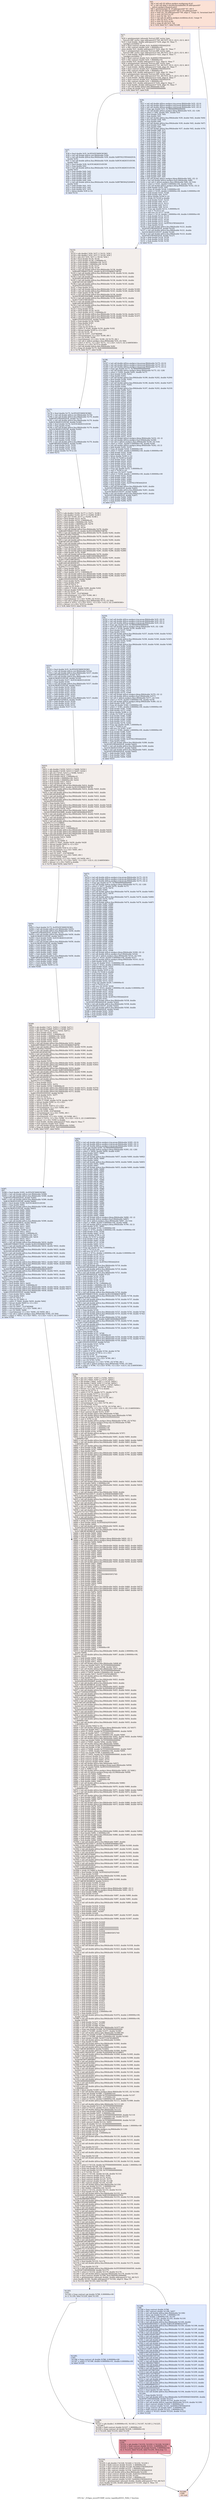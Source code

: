 digraph "CFG for '_Z10geo_invertP15HIP_vector_typeIdLj2EES1_PdS2_l' function" {
	label="CFG for '_Z10geo_invertP15HIP_vector_typeIdLj2EES1_PdS2_l' function";

	Node0x46e3d50 [shape=record,color="#3d50c3ff", style=filled, fillcolor="#f7bca170",label="{%5:\l  %6 = tail call i32 @llvm.amdgcn.workgroup.id.x()\l  %7 = tail call align 4 dereferenceable(64) i8 addrspace(4)*\l... @llvm.amdgcn.dispatch.ptr()\l  %8 = getelementptr i8, i8 addrspace(4)* %7, i64 4\l  %9 = bitcast i8 addrspace(4)* %8 to i16 addrspace(4)*\l  %10 = load i16, i16 addrspace(4)* %9, align 4, !range !4, !invariant.load !5\l  %11 = zext i16 %10 to i32\l  %12 = mul i32 %6, %11\l  %13 = tail call i32 @llvm.amdgcn.workitem.id.x(), !range !6\l  %14 = add i32 %12, %13\l  %15 = sext i32 %14 to i64\l  %16 = icmp slt i64 %15, %4\l  br i1 %16, label %17, label %1246\l|{<s0>T|<s1>F}}"];
	Node0x46e3d50:s0 -> Node0x46e4850;
	Node0x46e3d50:s1 -> Node0x46e5d40;
	Node0x46e4850 [shape=record,color="#3d50c3ff", style=filled, fillcolor="#e5d8d170",label="{%17:\l17:                                               \l  %18 = getelementptr inbounds %struct.HIP_vector_type,\l... %struct.HIP_vector_type addrspace(1)* %0, i64 %15, i32 0, i32 0, i32 0, i64 0\l  %19 = load double, double addrspace(1)* %18, align 16, !tbaa !7,\l... !amdgpu.noclobber !5\l  %20 = fmul contract double %19, 0x400921FB54442D18\l  %21 = fdiv contract double %20, 1.800000e+02\l  store double %21, double addrspace(1)* %18, align 16, !tbaa !7\l  %22 = getelementptr inbounds %struct.HIP_vector_type,\l... %struct.HIP_vector_type addrspace(1)* %0, i64 %15, i32 0, i32 0, i32 0, i64 1\l  %23 = load double, double addrspace(1)* %22, align 8, !tbaa !7,\l... !amdgpu.noclobber !5\l  %24 = fmul contract double %23, 0x400921FB54442D18\l  %25 = fdiv contract double %24, 1.800000e+02\l  store double %25, double addrspace(1)* %22, align 8, !tbaa !7\l  %26 = getelementptr inbounds %struct.HIP_vector_type,\l... %struct.HIP_vector_type addrspace(1)* %1, i64 %15, i32 0, i32 0, i32 0, i64 0\l  %27 = load double, double addrspace(1)* %26, align 16, !tbaa !7\l  %28 = fmul contract double %27, 0x400921FB54442D18\l  %29 = fdiv contract double %28, 1.800000e+02\l  store double %29, double addrspace(1)* %26, align 16, !tbaa !7\l  %30 = getelementptr inbounds %struct.HIP_vector_type,\l... %struct.HIP_vector_type addrspace(1)* %1, i64 %15, i32 0, i32 0, i32 0, i64 1\l  %31 = load double, double addrspace(1)* %30, align 8, !tbaa !7\l  %32 = fmul contract double %31, 0x400921FB54442D18\l  %33 = fdiv contract double %32, 1.800000e+02\l  store double %33, double addrspace(1)* %30, align 8, !tbaa !7\l  %34 = load double, double addrspace(1)* %18, align 16, !tbaa !7\l  %35 = tail call double @llvm.fabs.f64(double %34)\l  %36 = fcmp olt double %35, 0x41D0000000000000\l  br i1 %36, label %37, label %56\l|{<s0>T|<s1>F}}"];
	Node0x46e4850:s0 -> Node0x46e88b0;
	Node0x46e4850:s1 -> Node0x46e8940;
	Node0x46e88b0 [shape=record,color="#3d50c3ff", style=filled, fillcolor="#c5d6f270",label="{%37:\l37:                                               \l  %38 = fmul double %35, 0x3FE45F306DC9C883\l  %39 = tail call double @llvm.rint.f64(double %38)\l  %40 = tail call double @llvm.fma.f64(double %39, double 0xBFF921FB54442D18,\l... double %35)\l  %41 = tail call double @llvm.fma.f64(double %39, double 0xBC91A62633145C00,\l... double %40)\l  %42 = fmul double %39, 0x3C91A62633145C00\l  %43 = fneg double %42\l  %44 = tail call double @llvm.fma.f64(double %39, double 0x3C91A62633145C00,\l... double %43)\l  %45 = fsub double %40, %42\l  %46 = fsub double %40, %45\l  %47 = fsub double %46, %42\l  %48 = fsub double %45, %41\l  %49 = fadd double %48, %47\l  %50 = fsub double %49, %44\l  %51 = tail call double @llvm.fma.f64(double %39, double 0xB97B839A252049C0,\l... double %50)\l  %52 = fadd double %41, %51\l  %53 = fsub double %52, %41\l  %54 = fsub double %51, %53\l  %55 = fptosi double %39 to i32\l  br label %132\l}"];
	Node0x46e88b0 -> Node0x46e9b20;
	Node0x46e8940 [shape=record,color="#3d50c3ff", style=filled, fillcolor="#c5d6f270",label="{%56:\l56:                                               \l  %57 = tail call double @llvm.amdgcn.trig.preop.f64(double %35, i32 0)\l  %58 = tail call double @llvm.amdgcn.trig.preop.f64(double %35, i32 1)\l  %59 = tail call double @llvm.amdgcn.trig.preop.f64(double %35, i32 2)\l  %60 = fcmp oge double %35, 0x7B00000000000000\l  %61 = tail call double @llvm.amdgcn.ldexp.f64(double %35, i32 -128)\l  %62 = select i1 %60, double %61, double %35\l  %63 = fmul double %59, %62\l  %64 = fneg double %63\l  %65 = tail call double @llvm.fma.f64(double %59, double %62, double %64)\l  %66 = fmul double %58, %62\l  %67 = fneg double %66\l  %68 = tail call double @llvm.fma.f64(double %58, double %62, double %67)\l  %69 = fmul double %57, %62\l  %70 = fneg double %69\l  %71 = tail call double @llvm.fma.f64(double %57, double %62, double %70)\l  %72 = fadd double %66, %71\l  %73 = fsub double %72, %66\l  %74 = fsub double %72, %73\l  %75 = fsub double %71, %73\l  %76 = fsub double %66, %74\l  %77 = fadd double %75, %76\l  %78 = fadd double %63, %68\l  %79 = fsub double %78, %63\l  %80 = fsub double %78, %79\l  %81 = fsub double %68, %79\l  %82 = fsub double %63, %80\l  %83 = fadd double %81, %82\l  %84 = fadd double %78, %77\l  %85 = fsub double %84, %78\l  %86 = fsub double %84, %85\l  %87 = fsub double %77, %85\l  %88 = fsub double %78, %86\l  %89 = fadd double %87, %88\l  %90 = fadd double %83, %89\l  %91 = fadd double %65, %90\l  %92 = fadd double %69, %72\l  %93 = fsub double %92, %69\l  %94 = fsub double %72, %93\l  %95 = fadd double %94, %84\l  %96 = fsub double %95, %94\l  %97 = fsub double %84, %96\l  %98 = fadd double %97, %91\l  %99 = tail call double @llvm.amdgcn.ldexp.f64(double %92, i32 -2)\l  %100 = tail call double @llvm.amdgcn.fract.f64(double %99)\l  %101 = tail call i1 @llvm.amdgcn.class.f64(double %99, i32 516)\l  %102 = select i1 %101, double 0.000000e+00, double %100\l  %103 = tail call double @llvm.amdgcn.ldexp.f64(double %102, i32 2)\l  %104 = fadd double %103, %95\l  %105 = fcmp olt double %104, 0.000000e+00\l  %106 = select i1 %105, double 4.000000e+00, double 0.000000e+00\l  %107 = fadd double %103, %106\l  %108 = fadd double %95, %107\l  %109 = fptosi double %108 to i32\l  %110 = sitofp i32 %109 to double\l  %111 = fsub double %107, %110\l  %112 = fadd double %95, %111\l  %113 = fsub double %112, %111\l  %114 = fsub double %95, %113\l  %115 = fadd double %98, %114\l  %116 = fcmp oge double %112, 5.000000e-01\l  %117 = zext i1 %116 to i32\l  %118 = add nsw i32 %117, %109\l  %119 = select i1 %116, double 1.000000e+00, double 0.000000e+00\l  %120 = fsub double %112, %119\l  %121 = fadd double %120, %115\l  %122 = fsub double %121, %120\l  %123 = fsub double %115, %122\l  %124 = fmul double %121, 0x3FF921FB54442D18\l  %125 = fneg double %124\l  %126 = tail call double @llvm.fma.f64(double %121, double\l... 0x3FF921FB54442D18, double %125)\l  %127 = tail call double @llvm.fma.f64(double %121, double\l... 0x3C91A62633145C07, double %126)\l  %128 = tail call double @llvm.fma.f64(double %123, double\l... 0x3FF921FB54442D18, double %127)\l  %129 = fadd double %124, %128\l  %130 = fsub double %129, %124\l  %131 = fsub double %128, %130\l  br label %132\l}"];
	Node0x46e8940 -> Node0x46e9b20;
	Node0x46e9b20 [shape=record,color="#3d50c3ff", style=filled, fillcolor="#e5d8d170",label="{%132:\l132:                                              \l  %133 = phi double [ %54, %37 ], [ %131, %56 ]\l  %134 = phi double [ %52, %37 ], [ %129, %56 ]\l  %135 = phi i32 [ %55, %37 ], [ %118, %56 ]\l  %136 = fmul double %134, %134\l  %137 = fmul double %136, 5.000000e-01\l  %138 = fsub double 1.000000e+00, %137\l  %139 = fsub double 1.000000e+00, %138\l  %140 = fsub double %139, %137\l  %141 = fmul double %136, %136\l  %142 = tail call double @llvm.fma.f64(double %136, double\l... 0xBDA907DB46CC5E42, double 0x3E21EEB69037AB78)\l  %143 = tail call double @llvm.fma.f64(double %136, double %142, double\l... 0xBE927E4FA17F65F6)\l  %144 = tail call double @llvm.fma.f64(double %136, double %143, double\l... 0x3EFA01A019F4EC90)\l  %145 = tail call double @llvm.fma.f64(double %136, double %144, double\l... 0xBF56C16C16C16967)\l  %146 = tail call double @llvm.fma.f64(double %136, double %145, double\l... 0x3FA5555555555555)\l  %147 = fneg double %133\l  %148 = tail call double @llvm.fma.f64(double %134, double %147, double %140)\l  %149 = tail call double @llvm.fma.f64(double %141, double %146, double %148)\l  %150 = fadd double %138, %149\l  %151 = tail call double @llvm.fma.f64(double %136, double\l... 0x3DE5E0B2F9A43BB8, double 0xBE5AE600B42FDFA7)\l  %152 = tail call double @llvm.fma.f64(double %136, double %151, double\l... 0x3EC71DE3796CDE01)\l  %153 = tail call double @llvm.fma.f64(double %136, double %152, double\l... 0xBF2A01A019E83E5C)\l  %154 = tail call double @llvm.fma.f64(double %136, double %153, double\l... 0x3F81111111110BB3)\l  %155 = fneg double %136\l  %156 = fmul double %134, %155\l  %157 = fmul double %133, 5.000000e-01\l  %158 = tail call double @llvm.fma.f64(double %156, double %154, double %157)\l  %159 = tail call double @llvm.fma.f64(double %136, double %158, double %147)\l  %160 = tail call double @llvm.fma.f64(double %156, double\l... 0xBFC5555555555555, double %159)\l  %161 = fsub double %134, %160\l  %162 = fneg double %161\l  %163 = and i32 %135, 1\l  %164 = icmp eq i32 %163, 0\l  %165 = select i1 %164, double %150, double %162\l  %166 = bitcast double %165 to \<2 x i32\>\l  %167 = shl i32 %135, 30\l  %168 = and i32 %167, -2147483648\l  %169 = extractelement \<2 x i32\> %166, i64 1\l  %170 = xor i32 %169, %168\l  %171 = insertelement \<2 x i32\> %166, i32 %170, i64 1\l  %172 = tail call i1 @llvm.amdgcn.class.f64(double %35, i32 504)\l  %173 = select i1 %172, \<2 x i32\> %171, \<2 x i32\> \<i32 0, i32 2146959360\>\l  %174 = bitcast \<2 x i32\> %173 to double\l  %175 = tail call double @llvm.fabs.f64(double %29)\l  %176 = fcmp olt double %175, 0x41D0000000000000\l  br i1 %176, label %177, label %196\l|{<s0>T|<s1>F}}"];
	Node0x46e9b20:s0 -> Node0x46f02e0;
	Node0x46e9b20:s1 -> Node0x46f0370;
	Node0x46f02e0 [shape=record,color="#3d50c3ff", style=filled, fillcolor="#c5d6f270",label="{%177:\l177:                                              \l  %178 = fmul double %175, 0x3FE45F306DC9C883\l  %179 = tail call double @llvm.rint.f64(double %178)\l  %180 = tail call double @llvm.fma.f64(double %179, double\l... 0xBFF921FB54442D18, double %175)\l  %181 = tail call double @llvm.fma.f64(double %179, double\l... 0xBC91A62633145C00, double %180)\l  %182 = fmul double %179, 0x3C91A62633145C00\l  %183 = fneg double %182\l  %184 = tail call double @llvm.fma.f64(double %179, double\l... 0x3C91A62633145C00, double %183)\l  %185 = fsub double %180, %182\l  %186 = fsub double %180, %185\l  %187 = fsub double %186, %182\l  %188 = fsub double %185, %181\l  %189 = fadd double %188, %187\l  %190 = fsub double %189, %184\l  %191 = tail call double @llvm.fma.f64(double %179, double\l... 0xB97B839A252049C0, double %190)\l  %192 = fadd double %181, %191\l  %193 = fsub double %192, %181\l  %194 = fsub double %191, %193\l  %195 = fptosi double %179 to i32\l  br label %272\l}"];
	Node0x46f02e0 -> Node0x46f1170;
	Node0x46f0370 [shape=record,color="#3d50c3ff", style=filled, fillcolor="#c5d6f270",label="{%196:\l196:                                              \l  %197 = tail call double @llvm.amdgcn.trig.preop.f64(double %175, i32 0)\l  %198 = tail call double @llvm.amdgcn.trig.preop.f64(double %175, i32 1)\l  %199 = tail call double @llvm.amdgcn.trig.preop.f64(double %175, i32 2)\l  %200 = fcmp oge double %175, 0x7B00000000000000\l  %201 = tail call double @llvm.amdgcn.ldexp.f64(double %175, i32 -128)\l  %202 = select i1 %200, double %201, double %175\l  %203 = fmul double %199, %202\l  %204 = fneg double %203\l  %205 = tail call double @llvm.fma.f64(double %199, double %202, double %204)\l  %206 = fmul double %198, %202\l  %207 = fneg double %206\l  %208 = tail call double @llvm.fma.f64(double %198, double %202, double %207)\l  %209 = fmul double %197, %202\l  %210 = fneg double %209\l  %211 = tail call double @llvm.fma.f64(double %197, double %202, double %210)\l  %212 = fadd double %206, %211\l  %213 = fsub double %212, %206\l  %214 = fsub double %212, %213\l  %215 = fsub double %211, %213\l  %216 = fsub double %206, %214\l  %217 = fadd double %215, %216\l  %218 = fadd double %203, %208\l  %219 = fsub double %218, %203\l  %220 = fsub double %218, %219\l  %221 = fsub double %208, %219\l  %222 = fsub double %203, %220\l  %223 = fadd double %221, %222\l  %224 = fadd double %218, %217\l  %225 = fsub double %224, %218\l  %226 = fsub double %224, %225\l  %227 = fsub double %217, %225\l  %228 = fsub double %218, %226\l  %229 = fadd double %227, %228\l  %230 = fadd double %223, %229\l  %231 = fadd double %205, %230\l  %232 = fadd double %209, %212\l  %233 = fsub double %232, %209\l  %234 = fsub double %212, %233\l  %235 = fadd double %234, %224\l  %236 = fsub double %235, %234\l  %237 = fsub double %224, %236\l  %238 = fadd double %237, %231\l  %239 = tail call double @llvm.amdgcn.ldexp.f64(double %232, i32 -2)\l  %240 = tail call double @llvm.amdgcn.fract.f64(double %239)\l  %241 = tail call i1 @llvm.amdgcn.class.f64(double %239, i32 516)\l  %242 = select i1 %241, double 0.000000e+00, double %240\l  %243 = tail call double @llvm.amdgcn.ldexp.f64(double %242, i32 2)\l  %244 = fadd double %243, %235\l  %245 = fcmp olt double %244, 0.000000e+00\l  %246 = select i1 %245, double 4.000000e+00, double 0.000000e+00\l  %247 = fadd double %243, %246\l  %248 = fadd double %235, %247\l  %249 = fptosi double %248 to i32\l  %250 = sitofp i32 %249 to double\l  %251 = fsub double %247, %250\l  %252 = fadd double %235, %251\l  %253 = fsub double %252, %251\l  %254 = fsub double %235, %253\l  %255 = fadd double %238, %254\l  %256 = fcmp oge double %252, 5.000000e-01\l  %257 = zext i1 %256 to i32\l  %258 = add nsw i32 %257, %249\l  %259 = select i1 %256, double 1.000000e+00, double 0.000000e+00\l  %260 = fsub double %252, %259\l  %261 = fadd double %260, %255\l  %262 = fsub double %261, %260\l  %263 = fsub double %255, %262\l  %264 = fmul double %261, 0x3FF921FB54442D18\l  %265 = fneg double %264\l  %266 = tail call double @llvm.fma.f64(double %261, double\l... 0x3FF921FB54442D18, double %265)\l  %267 = tail call double @llvm.fma.f64(double %261, double\l... 0x3C91A62633145C07, double %266)\l  %268 = tail call double @llvm.fma.f64(double %263, double\l... 0x3FF921FB54442D18, double %267)\l  %269 = fadd double %264, %268\l  %270 = fsub double %269, %264\l  %271 = fsub double %268, %270\l  br label %272\l}"];
	Node0x46f0370 -> Node0x46f1170;
	Node0x46f1170 [shape=record,color="#3d50c3ff", style=filled, fillcolor="#e5d8d170",label="{%272:\l272:                                              \l  %273 = phi double [ %194, %177 ], [ %271, %196 ]\l  %274 = phi double [ %192, %177 ], [ %269, %196 ]\l  %275 = phi i32 [ %195, %177 ], [ %258, %196 ]\l  %276 = fmul double %274, %274\l  %277 = fmul double %276, 5.000000e-01\l  %278 = fsub double 1.000000e+00, %277\l  %279 = fsub double 1.000000e+00, %278\l  %280 = fsub double %279, %277\l  %281 = fmul double %276, %276\l  %282 = tail call double @llvm.fma.f64(double %276, double\l... 0xBDA907DB46CC5E42, double 0x3E21EEB69037AB78)\l  %283 = tail call double @llvm.fma.f64(double %276, double %282, double\l... 0xBE927E4FA17F65F6)\l  %284 = tail call double @llvm.fma.f64(double %276, double %283, double\l... 0x3EFA01A019F4EC90)\l  %285 = tail call double @llvm.fma.f64(double %276, double %284, double\l... 0xBF56C16C16C16967)\l  %286 = tail call double @llvm.fma.f64(double %276, double %285, double\l... 0x3FA5555555555555)\l  %287 = fneg double %273\l  %288 = tail call double @llvm.fma.f64(double %274, double %287, double %280)\l  %289 = tail call double @llvm.fma.f64(double %281, double %286, double %288)\l  %290 = fadd double %278, %289\l  %291 = tail call double @llvm.fma.f64(double %276, double\l... 0x3DE5E0B2F9A43BB8, double 0xBE5AE600B42FDFA7)\l  %292 = tail call double @llvm.fma.f64(double %276, double %291, double\l... 0x3EC71DE3796CDE01)\l  %293 = tail call double @llvm.fma.f64(double %276, double %292, double\l... 0xBF2A01A019E83E5C)\l  %294 = tail call double @llvm.fma.f64(double %276, double %293, double\l... 0x3F81111111110BB3)\l  %295 = fneg double %276\l  %296 = fmul double %274, %295\l  %297 = fmul double %273, 5.000000e-01\l  %298 = tail call double @llvm.fma.f64(double %296, double %294, double %297)\l  %299 = tail call double @llvm.fma.f64(double %276, double %298, double %287)\l  %300 = tail call double @llvm.fma.f64(double %296, double\l... 0xBFC5555555555555, double %299)\l  %301 = fsub double %274, %300\l  %302 = fneg double %301\l  %303 = and i32 %275, 1\l  %304 = icmp eq i32 %303, 0\l  %305 = select i1 %304, double %290, double %302\l  %306 = bitcast double %305 to \<2 x i32\>\l  %307 = shl i32 %275, 30\l  %308 = and i32 %307, -2147483648\l  %309 = extractelement \<2 x i32\> %306, i64 1\l  %310 = xor i32 %309, %308\l  %311 = insertelement \<2 x i32\> %306, i32 %310, i64 1\l  %312 = tail call i1 @llvm.amdgcn.class.f64(double %175, i32 504)\l  %313 = select i1 %312, \<2 x i32\> %311, \<2 x i32\> \<i32 0, i32 2146959360\>\l  %314 = bitcast \<2 x i32\> %313 to double\l  br i1 %36, label %315, label %334\l|{<s0>T|<s1>F}}"];
	Node0x46f1170:s0 -> Node0x46f6d60;
	Node0x46f1170:s1 -> Node0x46f6db0;
	Node0x46f6d60 [shape=record,color="#3d50c3ff", style=filled, fillcolor="#c5d6f270",label="{%315:\l315:                                              \l  %316 = fmul double %35, 0x3FE45F306DC9C883\l  %317 = tail call double @llvm.rint.f64(double %316)\l  %318 = tail call double @llvm.fma.f64(double %317, double\l... 0xBFF921FB54442D18, double %35)\l  %319 = tail call double @llvm.fma.f64(double %317, double\l... 0xBC91A62633145C00, double %318)\l  %320 = fmul double %317, 0x3C91A62633145C00\l  %321 = fneg double %320\l  %322 = tail call double @llvm.fma.f64(double %317, double\l... 0x3C91A62633145C00, double %321)\l  %323 = fsub double %318, %320\l  %324 = fsub double %318, %323\l  %325 = fsub double %324, %320\l  %326 = fsub double %323, %319\l  %327 = fadd double %326, %325\l  %328 = fsub double %327, %322\l  %329 = tail call double @llvm.fma.f64(double %317, double\l... 0xB97B839A252049C0, double %328)\l  %330 = fadd double %319, %329\l  %331 = fsub double %330, %319\l  %332 = fsub double %329, %331\l  %333 = fptosi double %317 to i32\l  br label %410\l}"];
	Node0x46f6d60 -> Node0x46f7b70;
	Node0x46f6db0 [shape=record,color="#3d50c3ff", style=filled, fillcolor="#c5d6f270",label="{%334:\l334:                                              \l  %335 = tail call double @llvm.amdgcn.trig.preop.f64(double %35, i32 0)\l  %336 = tail call double @llvm.amdgcn.trig.preop.f64(double %35, i32 1)\l  %337 = tail call double @llvm.amdgcn.trig.preop.f64(double %35, i32 2)\l  %338 = fcmp oge double %35, 0x7B00000000000000\l  %339 = tail call double @llvm.amdgcn.ldexp.f64(double %35, i32 -128)\l  %340 = select i1 %338, double %339, double %35\l  %341 = fmul double %337, %340\l  %342 = fneg double %341\l  %343 = tail call double @llvm.fma.f64(double %337, double %340, double %342)\l  %344 = fmul double %336, %340\l  %345 = fneg double %344\l  %346 = tail call double @llvm.fma.f64(double %336, double %340, double %345)\l  %347 = fmul double %335, %340\l  %348 = fneg double %347\l  %349 = tail call double @llvm.fma.f64(double %335, double %340, double %348)\l  %350 = fadd double %344, %349\l  %351 = fsub double %350, %344\l  %352 = fsub double %350, %351\l  %353 = fsub double %349, %351\l  %354 = fsub double %344, %352\l  %355 = fadd double %353, %354\l  %356 = fadd double %341, %346\l  %357 = fsub double %356, %341\l  %358 = fsub double %356, %357\l  %359 = fsub double %346, %357\l  %360 = fsub double %341, %358\l  %361 = fadd double %359, %360\l  %362 = fadd double %356, %355\l  %363 = fsub double %362, %356\l  %364 = fsub double %362, %363\l  %365 = fsub double %355, %363\l  %366 = fsub double %356, %364\l  %367 = fadd double %365, %366\l  %368 = fadd double %361, %367\l  %369 = fadd double %343, %368\l  %370 = fadd double %347, %350\l  %371 = fsub double %370, %347\l  %372 = fsub double %350, %371\l  %373 = fadd double %372, %362\l  %374 = fsub double %373, %372\l  %375 = fsub double %362, %374\l  %376 = fadd double %375, %369\l  %377 = tail call double @llvm.amdgcn.ldexp.f64(double %370, i32 -2)\l  %378 = tail call double @llvm.amdgcn.fract.f64(double %377)\l  %379 = tail call i1 @llvm.amdgcn.class.f64(double %377, i32 516)\l  %380 = select i1 %379, double 0.000000e+00, double %378\l  %381 = tail call double @llvm.amdgcn.ldexp.f64(double %380, i32 2)\l  %382 = fadd double %381, %373\l  %383 = fcmp olt double %382, 0.000000e+00\l  %384 = select i1 %383, double 4.000000e+00, double 0.000000e+00\l  %385 = fadd double %381, %384\l  %386 = fadd double %373, %385\l  %387 = fptosi double %386 to i32\l  %388 = sitofp i32 %387 to double\l  %389 = fsub double %385, %388\l  %390 = fadd double %373, %389\l  %391 = fsub double %390, %389\l  %392 = fsub double %373, %391\l  %393 = fadd double %376, %392\l  %394 = fcmp oge double %390, 5.000000e-01\l  %395 = zext i1 %394 to i32\l  %396 = add nsw i32 %395, %387\l  %397 = select i1 %394, double 1.000000e+00, double 0.000000e+00\l  %398 = fsub double %390, %397\l  %399 = fadd double %398, %393\l  %400 = fsub double %399, %398\l  %401 = fsub double %393, %400\l  %402 = fmul double %399, 0x3FF921FB54442D18\l  %403 = fneg double %402\l  %404 = tail call double @llvm.fma.f64(double %399, double\l... 0x3FF921FB54442D18, double %403)\l  %405 = tail call double @llvm.fma.f64(double %399, double\l... 0x3C91A62633145C07, double %404)\l  %406 = tail call double @llvm.fma.f64(double %401, double\l... 0x3FF921FB54442D18, double %405)\l  %407 = fadd double %402, %406\l  %408 = fsub double %407, %402\l  %409 = fsub double %406, %408\l  br label %410\l}"];
	Node0x46f6db0 -> Node0x46f7b70;
	Node0x46f7b70 [shape=record,color="#3d50c3ff", style=filled, fillcolor="#e5d8d170",label="{%410:\l410:                                              \l  %411 = phi double [ %332, %315 ], [ %409, %334 ]\l  %412 = phi double [ %330, %315 ], [ %407, %334 ]\l  %413 = phi i32 [ %333, %315 ], [ %396, %334 ]\l  %414 = fmul double %412, %412\l  %415 = fmul double %414, 5.000000e-01\l  %416 = fsub double 1.000000e+00, %415\l  %417 = fsub double 1.000000e+00, %416\l  %418 = fsub double %417, %415\l  %419 = fmul double %414, %414\l  %420 = tail call double @llvm.fma.f64(double %414, double\l... 0xBDA907DB46CC5E42, double 0x3E21EEB69037AB78)\l  %421 = tail call double @llvm.fma.f64(double %414, double %420, double\l... 0xBE927E4FA17F65F6)\l  %422 = tail call double @llvm.fma.f64(double %414, double %421, double\l... 0x3EFA01A019F4EC90)\l  %423 = tail call double @llvm.fma.f64(double %414, double %422, double\l... 0xBF56C16C16C16967)\l  %424 = tail call double @llvm.fma.f64(double %414, double %423, double\l... 0x3FA5555555555555)\l  %425 = fneg double %411\l  %426 = tail call double @llvm.fma.f64(double %412, double %425, double %418)\l  %427 = tail call double @llvm.fma.f64(double %419, double %424, double %426)\l  %428 = fadd double %416, %427\l  %429 = tail call double @llvm.fma.f64(double %414, double\l... 0x3DE5E0B2F9A43BB8, double 0xBE5AE600B42FDFA7)\l  %430 = tail call double @llvm.fma.f64(double %414, double %429, double\l... 0x3EC71DE3796CDE01)\l  %431 = tail call double @llvm.fma.f64(double %414, double %430, double\l... 0xBF2A01A019E83E5C)\l  %432 = tail call double @llvm.fma.f64(double %414, double %431, double\l... 0x3F81111111110BB3)\l  %433 = fneg double %414\l  %434 = fmul double %412, %433\l  %435 = fmul double %411, 5.000000e-01\l  %436 = tail call double @llvm.fma.f64(double %434, double %432, double %435)\l  %437 = tail call double @llvm.fma.f64(double %414, double %436, double %425)\l  %438 = tail call double @llvm.fma.f64(double %434, double\l... 0xBFC5555555555555, double %437)\l  %439 = fsub double %412, %438\l  %440 = and i32 %413, 1\l  %441 = icmp eq i32 %440, 0\l  %442 = select i1 %441, double %439, double %428\l  %443 = bitcast double %442 to \<2 x i32\>\l  %444 = shl i32 %413, 30\l  %445 = bitcast double %34 to \<2 x i32\>\l  %446 = extractelement \<2 x i32\> %445, i64 1\l  %447 = xor i32 %444, %446\l  %448 = and i32 %447, -2147483648\l  %449 = extractelement \<2 x i32\> %443, i64 1\l  %450 = xor i32 %449, %448\l  %451 = insertelement \<2 x i32\> %443, i32 %450, i64 1\l  %452 = select i1 %172, \<2 x i32\> %451, \<2 x i32\> \<i32 0, i32 2146959360\>\l  %453 = bitcast \<2 x i32\> %452 to double\l  br i1 %176, label %454, label %473\l|{<s0>T|<s1>F}}"];
	Node0x46f7b70:s0 -> Node0x46fcf20;
	Node0x46f7b70:s1 -> Node0x46fcf70;
	Node0x46fcf20 [shape=record,color="#3d50c3ff", style=filled, fillcolor="#c5d6f270",label="{%454:\l454:                                              \l  %455 = fmul double %175, 0x3FE45F306DC9C883\l  %456 = tail call double @llvm.rint.f64(double %455)\l  %457 = tail call double @llvm.fma.f64(double %456, double\l... 0xBFF921FB54442D18, double %175)\l  %458 = tail call double @llvm.fma.f64(double %456, double\l... 0xBC91A62633145C00, double %457)\l  %459 = fmul double %456, 0x3C91A62633145C00\l  %460 = fneg double %459\l  %461 = tail call double @llvm.fma.f64(double %456, double\l... 0x3C91A62633145C00, double %460)\l  %462 = fsub double %457, %459\l  %463 = fsub double %457, %462\l  %464 = fsub double %463, %459\l  %465 = fsub double %462, %458\l  %466 = fadd double %465, %464\l  %467 = fsub double %466, %461\l  %468 = tail call double @llvm.fma.f64(double %456, double\l... 0xB97B839A252049C0, double %467)\l  %469 = fadd double %458, %468\l  %470 = fsub double %469, %458\l  %471 = fsub double %468, %470\l  %472 = fptosi double %456 to i32\l  br label %549\l}"];
	Node0x46fcf20 -> Node0x46fdd30;
	Node0x46fcf70 [shape=record,color="#3d50c3ff", style=filled, fillcolor="#c5d6f270",label="{%473:\l473:                                              \l  %474 = tail call double @llvm.amdgcn.trig.preop.f64(double %175, i32 0)\l  %475 = tail call double @llvm.amdgcn.trig.preop.f64(double %175, i32 1)\l  %476 = tail call double @llvm.amdgcn.trig.preop.f64(double %175, i32 2)\l  %477 = fcmp oge double %175, 0x7B00000000000000\l  %478 = tail call double @llvm.amdgcn.ldexp.f64(double %175, i32 -128)\l  %479 = select i1 %477, double %478, double %175\l  %480 = fmul double %476, %479\l  %481 = fneg double %480\l  %482 = tail call double @llvm.fma.f64(double %476, double %479, double %481)\l  %483 = fmul double %475, %479\l  %484 = fneg double %483\l  %485 = tail call double @llvm.fma.f64(double %475, double %479, double %484)\l  %486 = fmul double %474, %479\l  %487 = fneg double %486\l  %488 = tail call double @llvm.fma.f64(double %474, double %479, double %487)\l  %489 = fadd double %483, %488\l  %490 = fsub double %489, %483\l  %491 = fsub double %489, %490\l  %492 = fsub double %488, %490\l  %493 = fsub double %483, %491\l  %494 = fadd double %492, %493\l  %495 = fadd double %480, %485\l  %496 = fsub double %495, %480\l  %497 = fsub double %495, %496\l  %498 = fsub double %485, %496\l  %499 = fsub double %480, %497\l  %500 = fadd double %498, %499\l  %501 = fadd double %495, %494\l  %502 = fsub double %501, %495\l  %503 = fsub double %501, %502\l  %504 = fsub double %494, %502\l  %505 = fsub double %495, %503\l  %506 = fadd double %504, %505\l  %507 = fadd double %500, %506\l  %508 = fadd double %482, %507\l  %509 = fadd double %486, %489\l  %510 = fsub double %509, %486\l  %511 = fsub double %489, %510\l  %512 = fadd double %511, %501\l  %513 = fsub double %512, %511\l  %514 = fsub double %501, %513\l  %515 = fadd double %514, %508\l  %516 = tail call double @llvm.amdgcn.ldexp.f64(double %509, i32 -2)\l  %517 = tail call double @llvm.amdgcn.fract.f64(double %516)\l  %518 = tail call i1 @llvm.amdgcn.class.f64(double %516, i32 516)\l  %519 = select i1 %518, double 0.000000e+00, double %517\l  %520 = tail call double @llvm.amdgcn.ldexp.f64(double %519, i32 2)\l  %521 = fadd double %520, %512\l  %522 = fcmp olt double %521, 0.000000e+00\l  %523 = select i1 %522, double 4.000000e+00, double 0.000000e+00\l  %524 = fadd double %520, %523\l  %525 = fadd double %512, %524\l  %526 = fptosi double %525 to i32\l  %527 = sitofp i32 %526 to double\l  %528 = fsub double %524, %527\l  %529 = fadd double %512, %528\l  %530 = fsub double %529, %528\l  %531 = fsub double %512, %530\l  %532 = fadd double %515, %531\l  %533 = fcmp oge double %529, 5.000000e-01\l  %534 = zext i1 %533 to i32\l  %535 = add nsw i32 %534, %526\l  %536 = select i1 %533, double 1.000000e+00, double 0.000000e+00\l  %537 = fsub double %529, %536\l  %538 = fadd double %537, %532\l  %539 = fsub double %538, %537\l  %540 = fsub double %532, %539\l  %541 = fmul double %538, 0x3FF921FB54442D18\l  %542 = fneg double %541\l  %543 = tail call double @llvm.fma.f64(double %538, double\l... 0x3FF921FB54442D18, double %542)\l  %544 = tail call double @llvm.fma.f64(double %538, double\l... 0x3C91A62633145C07, double %543)\l  %545 = tail call double @llvm.fma.f64(double %540, double\l... 0x3FF921FB54442D18, double %544)\l  %546 = fadd double %541, %545\l  %547 = fsub double %546, %541\l  %548 = fsub double %545, %547\l  br label %549\l}"];
	Node0x46fcf70 -> Node0x46fdd30;
	Node0x46fdd30 [shape=record,color="#3d50c3ff", style=filled, fillcolor="#e5d8d170",label="{%549:\l549:                                              \l  %550 = phi double [ %471, %454 ], [ %548, %473 ]\l  %551 = phi double [ %469, %454 ], [ %546, %473 ]\l  %552 = phi i32 [ %472, %454 ], [ %535, %473 ]\l  %553 = fmul double %551, %551\l  %554 = fmul double %553, 5.000000e-01\l  %555 = fsub double 1.000000e+00, %554\l  %556 = fsub double 1.000000e+00, %555\l  %557 = fsub double %556, %554\l  %558 = fmul double %553, %553\l  %559 = tail call double @llvm.fma.f64(double %553, double\l... 0xBDA907DB46CC5E42, double 0x3E21EEB69037AB78)\l  %560 = tail call double @llvm.fma.f64(double %553, double %559, double\l... 0xBE927E4FA17F65F6)\l  %561 = tail call double @llvm.fma.f64(double %553, double %560, double\l... 0x3EFA01A019F4EC90)\l  %562 = tail call double @llvm.fma.f64(double %553, double %561, double\l... 0xBF56C16C16C16967)\l  %563 = tail call double @llvm.fma.f64(double %553, double %562, double\l... 0x3FA5555555555555)\l  %564 = fneg double %550\l  %565 = tail call double @llvm.fma.f64(double %551, double %564, double %557)\l  %566 = tail call double @llvm.fma.f64(double %558, double %563, double %565)\l  %567 = fadd double %555, %566\l  %568 = tail call double @llvm.fma.f64(double %553, double\l... 0x3DE5E0B2F9A43BB8, double 0xBE5AE600B42FDFA7)\l  %569 = tail call double @llvm.fma.f64(double %553, double %568, double\l... 0x3EC71DE3796CDE01)\l  %570 = tail call double @llvm.fma.f64(double %553, double %569, double\l... 0xBF2A01A019E83E5C)\l  %571 = tail call double @llvm.fma.f64(double %553, double %570, double\l... 0x3F81111111110BB3)\l  %572 = fneg double %553\l  %573 = fmul double %551, %572\l  %574 = fmul double %550, 5.000000e-01\l  %575 = tail call double @llvm.fma.f64(double %573, double %571, double %574)\l  %576 = tail call double @llvm.fma.f64(double %553, double %575, double %564)\l  %577 = tail call double @llvm.fma.f64(double %573, double\l... 0xBFC5555555555555, double %576)\l  %578 = fsub double %551, %577\l  %579 = and i32 %552, 1\l  %580 = icmp eq i32 %579, 0\l  %581 = select i1 %580, double %578, double %567\l  %582 = bitcast double %581 to \<2 x i32\>\l  %583 = shl i32 %552, 30\l  %584 = bitcast double %29 to \<2 x i32\>\l  %585 = extractelement \<2 x i32\> %584, i64 1\l  %586 = xor i32 %583, %585\l  %587 = and i32 %586, -2147483648\l  %588 = extractelement \<2 x i32\> %582, i64 1\l  %589 = xor i32 %588, %587\l  %590 = insertelement \<2 x i32\> %582, i32 %589, i64 1\l  %591 = select i1 %312, \<2 x i32\> %590, \<2 x i32\> \<i32 0, i32 2146959360\>\l  %592 = bitcast \<2 x i32\> %591 to double\l  %593 = load double, double addrspace(1)* %22, align 8, !tbaa !7\l  %594 = fsub contract double %33, %593\l  %595 = tail call double @llvm.fabs.f64(double %594)\l  %596 = fcmp olt double %595, 0x41D0000000000000\l  br i1 %596, label %597, label %654\l|{<s0>T|<s1>F}}"];
	Node0x46fdd30:s0 -> Node0x4704380;
	Node0x46fdd30:s1 -> Node0x47043d0;
	Node0x4704380 [shape=record,color="#3d50c3ff", style=filled, fillcolor="#c5d6f270",label="{%597:\l597:                                              \l  %598 = fmul double %595, 0x3FE45F306DC9C883\l  %599 = tail call double @llvm.rint.f64(double %598)\l  %600 = tail call double @llvm.fma.f64(double %599, double\l... 0xBFF921FB54442D18, double %595)\l  %601 = tail call double @llvm.fma.f64(double %599, double\l... 0xBC91A62633145C00, double %600)\l  %602 = fmul double %599, 0x3C91A62633145C00\l  %603 = fneg double %602\l  %604 = tail call double @llvm.fma.f64(double %599, double\l... 0x3C91A62633145C00, double %603)\l  %605 = fsub double %600, %602\l  %606 = fsub double %600, %605\l  %607 = fsub double %606, %602\l  %608 = fsub double %605, %601\l  %609 = fadd double %608, %607\l  %610 = fsub double %609, %604\l  %611 = tail call double @llvm.fma.f64(double %599, double\l... 0xB97B839A252049C0, double %610)\l  %612 = fadd double %601, %611\l  %613 = fsub double %612, %601\l  %614 = fsub double %611, %613\l  %615 = fptosi double %599 to i32\l  %616 = fmul double %612, %612\l  %617 = fmul double %616, 5.000000e-01\l  %618 = fsub double 1.000000e+00, %617\l  %619 = fsub double 1.000000e+00, %618\l  %620 = fsub double %619, %617\l  %621 = fmul double %616, %616\l  %622 = tail call double @llvm.fma.f64(double %616, double\l... 0xBDA907DB46CC5E42, double 0x3E21EEB69037AB78)\l  %623 = tail call double @llvm.fma.f64(double %616, double %622, double\l... 0xBE927E4FA17F65F6)\l  %624 = tail call double @llvm.fma.f64(double %616, double %623, double\l... 0x3EFA01A019F4EC90)\l  %625 = tail call double @llvm.fma.f64(double %616, double %624, double\l... 0xBF56C16C16C16967)\l  %626 = tail call double @llvm.fma.f64(double %616, double %625, double\l... 0x3FA5555555555555)\l  %627 = fneg double %614\l  %628 = tail call double @llvm.fma.f64(double %612, double %627, double %620)\l  %629 = tail call double @llvm.fma.f64(double %621, double %626, double %628)\l  %630 = fadd double %618, %629\l  %631 = tail call double @llvm.fma.f64(double %616, double\l... 0x3DE5E0B2F9A43BB8, double 0xBE5AE600B42FDFA7)\l  %632 = tail call double @llvm.fma.f64(double %616, double %631, double\l... 0x3EC71DE3796CDE01)\l  %633 = tail call double @llvm.fma.f64(double %616, double %632, double\l... 0xBF2A01A019E83E5C)\l  %634 = tail call double @llvm.fma.f64(double %616, double %633, double\l... 0x3F81111111110BB3)\l  %635 = fneg double %616\l  %636 = fmul double %612, %635\l  %637 = fmul double %614, 5.000000e-01\l  %638 = tail call double @llvm.fma.f64(double %636, double %634, double %637)\l  %639 = tail call double @llvm.fma.f64(double %616, double %638, double %627)\l  %640 = tail call double @llvm.fma.f64(double %636, double\l... 0xBFC5555555555555, double %639)\l  %641 = fsub double %612, %640\l  %642 = fneg double %641\l  %643 = and i32 %615, 1\l  %644 = icmp eq i32 %643, 0\l  %645 = select i1 %644, double %630, double %642\l  %646 = bitcast double %645 to \<2 x i32\>\l  %647 = shl i32 %615, 30\l  %648 = and i32 %647, -2147483648\l  %649 = extractelement \<2 x i32\> %646, i64 1\l  %650 = xor i32 %649, %648\l  %651 = insertelement \<2 x i32\> %646, i32 %650, i64 1\l  %652 = tail call i1 @llvm.amdgcn.class.f64(double %595, i32 504)\l  %653 = select i1 %652, \<2 x i32\> %651, \<2 x i32\> \<i32 0, i32 2146959360\>\l  br label %768\l}"];
	Node0x4704380 -> Node0x4707010;
	Node0x47043d0 [shape=record,color="#3d50c3ff", style=filled, fillcolor="#c5d6f270",label="{%654:\l654:                                              \l  %655 = tail call double @llvm.amdgcn.trig.preop.f64(double %595, i32 0)\l  %656 = tail call double @llvm.amdgcn.trig.preop.f64(double %595, i32 1)\l  %657 = tail call double @llvm.amdgcn.trig.preop.f64(double %595, i32 2)\l  %658 = fcmp oge double %595, 0x7B00000000000000\l  %659 = tail call double @llvm.amdgcn.ldexp.f64(double %595, i32 -128)\l  %660 = select i1 %658, double %659, double %595\l  %661 = fmul double %657, %660\l  %662 = fneg double %661\l  %663 = tail call double @llvm.fma.f64(double %657, double %660, double %662)\l  %664 = fmul double %656, %660\l  %665 = fneg double %664\l  %666 = tail call double @llvm.fma.f64(double %656, double %660, double %665)\l  %667 = fmul double %655, %660\l  %668 = fneg double %667\l  %669 = tail call double @llvm.fma.f64(double %655, double %660, double %668)\l  %670 = fadd double %664, %669\l  %671 = fsub double %670, %664\l  %672 = fsub double %670, %671\l  %673 = fsub double %669, %671\l  %674 = fsub double %664, %672\l  %675 = fadd double %673, %674\l  %676 = fadd double %661, %666\l  %677 = fsub double %676, %661\l  %678 = fsub double %676, %677\l  %679 = fsub double %666, %677\l  %680 = fsub double %661, %678\l  %681 = fadd double %679, %680\l  %682 = fadd double %676, %675\l  %683 = fsub double %682, %676\l  %684 = fsub double %682, %683\l  %685 = fsub double %675, %683\l  %686 = fsub double %676, %684\l  %687 = fadd double %685, %686\l  %688 = fadd double %681, %687\l  %689 = fadd double %663, %688\l  %690 = fadd double %667, %670\l  %691 = fsub double %690, %667\l  %692 = fsub double %670, %691\l  %693 = fadd double %692, %682\l  %694 = fsub double %693, %692\l  %695 = fsub double %682, %694\l  %696 = fadd double %695, %689\l  %697 = tail call double @llvm.amdgcn.ldexp.f64(double %690, i32 -2)\l  %698 = tail call double @llvm.amdgcn.fract.f64(double %697)\l  %699 = tail call i1 @llvm.amdgcn.class.f64(double %697, i32 516)\l  %700 = select i1 %699, double 0.000000e+00, double %698\l  %701 = tail call double @llvm.amdgcn.ldexp.f64(double %700, i32 2)\l  %702 = fadd double %701, %693\l  %703 = fcmp olt double %702, 0.000000e+00\l  %704 = select i1 %703, double 4.000000e+00, double 0.000000e+00\l  %705 = fadd double %701, %704\l  %706 = fadd double %693, %705\l  %707 = fptosi double %706 to i32\l  %708 = sitofp i32 %707 to double\l  %709 = fsub double %705, %708\l  %710 = fadd double %693, %709\l  %711 = fsub double %710, %709\l  %712 = fsub double %693, %711\l  %713 = fadd double %696, %712\l  %714 = fcmp oge double %710, 5.000000e-01\l  %715 = zext i1 %714 to i32\l  %716 = add nsw i32 %715, %707\l  %717 = select i1 %714, double 1.000000e+00, double 0.000000e+00\l  %718 = fsub double %710, %717\l  %719 = fadd double %718, %713\l  %720 = fsub double %719, %718\l  %721 = fsub double %713, %720\l  %722 = fmul double %719, 0x3FF921FB54442D18\l  %723 = fneg double %722\l  %724 = tail call double @llvm.fma.f64(double %719, double\l... 0x3FF921FB54442D18, double %723)\l  %725 = tail call double @llvm.fma.f64(double %719, double\l... 0x3C91A62633145C07, double %724)\l  %726 = tail call double @llvm.fma.f64(double %721, double\l... 0x3FF921FB54442D18, double %725)\l  %727 = fadd double %722, %726\l  %728 = fsub double %727, %722\l  %729 = fsub double %726, %728\l  %730 = fmul double %727, %727\l  %731 = fmul double %730, 5.000000e-01\l  %732 = fsub double 1.000000e+00, %731\l  %733 = fsub double 1.000000e+00, %732\l  %734 = fsub double %733, %731\l  %735 = fmul double %730, %730\l  %736 = tail call double @llvm.fma.f64(double %730, double\l... 0xBDA907DB46CC5E42, double 0x3E21EEB69037AB78)\l  %737 = tail call double @llvm.fma.f64(double %730, double %736, double\l... 0xBE927E4FA17F65F6)\l  %738 = tail call double @llvm.fma.f64(double %730, double %737, double\l... 0x3EFA01A019F4EC90)\l  %739 = tail call double @llvm.fma.f64(double %730, double %738, double\l... 0xBF56C16C16C16967)\l  %740 = tail call double @llvm.fma.f64(double %730, double %739, double\l... 0x3FA5555555555555)\l  %741 = fneg double %729\l  %742 = tail call double @llvm.fma.f64(double %727, double %741, double %734)\l  %743 = tail call double @llvm.fma.f64(double %735, double %740, double %742)\l  %744 = fadd double %732, %743\l  %745 = tail call double @llvm.fma.f64(double %730, double\l... 0x3DE5E0B2F9A43BB8, double 0xBE5AE600B42FDFA7)\l  %746 = tail call double @llvm.fma.f64(double %730, double %745, double\l... 0x3EC71DE3796CDE01)\l  %747 = tail call double @llvm.fma.f64(double %730, double %746, double\l... 0xBF2A01A019E83E5C)\l  %748 = tail call double @llvm.fma.f64(double %730, double %747, double\l... 0x3F81111111110BB3)\l  %749 = fneg double %730\l  %750 = fmul double %727, %749\l  %751 = fmul double %729, 5.000000e-01\l  %752 = tail call double @llvm.fma.f64(double %750, double %748, double %751)\l  %753 = tail call double @llvm.fma.f64(double %730, double %752, double %741)\l  %754 = tail call double @llvm.fma.f64(double %750, double\l... 0xBFC5555555555555, double %753)\l  %755 = fsub double %727, %754\l  %756 = fneg double %755\l  %757 = and i32 %716, 1\l  %758 = icmp eq i32 %757, 0\l  %759 = select i1 %758, double %744, double %756\l  %760 = bitcast double %759 to \<2 x i32\>\l  %761 = shl i32 %716, 30\l  %762 = and i32 %761, -2147483648\l  %763 = extractelement \<2 x i32\> %760, i64 1\l  %764 = xor i32 %763, %762\l  %765 = insertelement \<2 x i32\> %760, i32 %764, i64 1\l  %766 = tail call i1 @llvm.amdgcn.class.f64(double %595, i32 504)\l  %767 = select i1 %766, \<2 x i32\> %765, \<2 x i32\> \<i32 0, i32 2146959360\>\l  br label %768\l}"];
	Node0x47043d0 -> Node0x4707010;
	Node0x4707010 [shape=record,color="#3d50c3ff", style=filled, fillcolor="#e5d8d170",label="{%768:\l768:                                              \l  %769 = phi i32 [ %647, %597 ], [ %761, %654 ]\l  %770 = phi i32 [ %643, %597 ], [ %757, %654 ]\l  %771 = phi double [ %641, %597 ], [ %755, %654 ]\l  %772 = phi double [ %630, %597 ], [ %744, %654 ]\l  %773 = phi \<2 x i32\> [ %653, %597 ], [ %767, %654 ]\l  %774 = phi i1 [ %652, %597 ], [ %766, %654 ]\l  %775 = bitcast \<2 x i32\> %773 to double\l  %776 = icmp eq i32 %770, 0\l  %777 = select i1 %776, double %771, double %772\l  %778 = bitcast double %777 to \<2 x i32\>\l  %779 = bitcast double %594 to \<2 x i32\>\l  %780 = extractelement \<2 x i32\> %779, i64 1\l  %781 = xor i32 %769, %780\l  %782 = and i32 %781, -2147483648\l  %783 = extractelement \<2 x i32\> %778, i64 1\l  %784 = xor i32 %783, %782\l  %785 = insertelement \<2 x i32\> %778, i32 %784, i64 1\l  %786 = select i1 %774, \<2 x i32\> %785, \<2 x i32\> \<i32 0, i32 2146959360\>\l  %787 = bitcast \<2 x i32\> %786 to double\l  %788 = fmul contract double %314, %787\l  %789 = tail call double @llvm.fabs.f64(double %788)\l  %790 = tail call double @llvm.amdgcn.frexp.mant.f64(double %789)\l  %791 = fcmp olt double %790, 0x3FE5555555555555\l  %792 = zext i1 %791 to i32\l  %793 = tail call double @llvm.amdgcn.ldexp.f64(double %790, i32 %792)\l  %794 = tail call i32 @llvm.amdgcn.frexp.exp.i32.f64(double %789)\l  %795 = sub nsw i32 %794, %792\l  %796 = fadd double %793, -1.000000e+00\l  %797 = fadd double %793, 1.000000e+00\l  %798 = fadd double %797, -1.000000e+00\l  %799 = fsub double %793, %798\l  %800 = tail call double @llvm.amdgcn.rcp.f64(double %797)\l  %801 = fneg double %797\l  %802 = tail call double @llvm.fma.f64(double %801, double %800, double\l... 1.000000e+00)\l  %803 = tail call double @llvm.fma.f64(double %802, double %800, double %800)\l  %804 = tail call double @llvm.fma.f64(double %801, double %803, double\l... 1.000000e+00)\l  %805 = tail call double @llvm.fma.f64(double %804, double %803, double %803)\l  %806 = fmul double %796, %805\l  %807 = fmul double %797, %806\l  %808 = fneg double %807\l  %809 = tail call double @llvm.fma.f64(double %806, double %797, double %808)\l  %810 = tail call double @llvm.fma.f64(double %806, double %799, double %809)\l  %811 = fadd double %807, %810\l  %812 = fsub double %811, %807\l  %813 = fsub double %810, %812\l  %814 = fsub double %796, %811\l  %815 = fsub double %796, %814\l  %816 = fsub double %815, %811\l  %817 = fsub double %816, %813\l  %818 = fadd double %814, %817\l  %819 = fmul double %805, %818\l  %820 = fadd double %806, %819\l  %821 = fsub double %820, %806\l  %822 = fsub double %819, %821\l  %823 = fmul double %820, %820\l  %824 = fneg double %823\l  %825 = tail call double @llvm.fma.f64(double %820, double %820, double %824)\l  %826 = fmul double %822, 2.000000e+00\l  %827 = tail call double @llvm.fma.f64(double %820, double %826, double %825)\l  %828 = fadd double %823, %827\l  %829 = fsub double %828, %823\l  %830 = fsub double %827, %829\l  %831 = tail call double @llvm.fma.f64(double %828, double\l... 0x3FBDEE674222DE17, double 0x3FBA6564968915A9)\l  %832 = tail call double @llvm.fma.f64(double %828, double %831, double\l... 0x3FBE25E43ABE935A)\l  %833 = tail call double @llvm.fma.f64(double %828, double %832, double\l... 0x3FC110EF47E6C9C2)\l  %834 = tail call double @llvm.fma.f64(double %828, double %833, double\l... 0x3FC3B13BCFA74449)\l  %835 = tail call double @llvm.fma.f64(double %828, double %834, double\l... 0x3FC745D171BF3C30)\l  %836 = tail call double @llvm.fma.f64(double %828, double %835, double\l... 0x3FCC71C71C7792CE)\l  %837 = tail call double @llvm.fma.f64(double %828, double %836, double\l... 0x3FD24924924920DA)\l  %838 = tail call double @llvm.fma.f64(double %828, double %837, double\l... 0x3FD999999999999C)\l  %839 = sitofp i32 %795 to double\l  %840 = fmul double %839, 0x3FE62E42FEFA39EF\l  %841 = fneg double %840\l  %842 = tail call double @llvm.fma.f64(double %839, double\l... 0x3FE62E42FEFA39EF, double %841)\l  %843 = tail call double @llvm.fma.f64(double %839, double\l... 0x3C7ABC9E3B39803F, double %842)\l  %844 = fadd double %840, %843\l  %845 = fsub double %844, %840\l  %846 = fsub double %843, %845\l  %847 = tail call double @llvm.amdgcn.ldexp.f64(double %820, i32 1)\l  %848 = tail call double @llvm.amdgcn.ldexp.f64(double %822, i32 1)\l  %849 = fmul double %820, %828\l  %850 = fneg double %849\l  %851 = tail call double @llvm.fma.f64(double %828, double %820, double %850)\l  %852 = tail call double @llvm.fma.f64(double %828, double %822, double %851)\l  %853 = tail call double @llvm.fma.f64(double %830, double %820, double %852)\l  %854 = fadd double %849, %853\l  %855 = fsub double %854, %849\l  %856 = fsub double %853, %855\l  %857 = fmul double %828, %838\l  %858 = fneg double %857\l  %859 = tail call double @llvm.fma.f64(double %828, double %838, double %858)\l  %860 = tail call double @llvm.fma.f64(double %830, double %838, double %859)\l  %861 = fadd double %857, %860\l  %862 = fsub double %861, %857\l  %863 = fsub double %860, %862\l  %864 = fadd double %861, 0x3FE5555555555555\l  %865 = fadd double %864, 0xBFE5555555555555\l  %866 = fsub double %861, %865\l  %867 = fadd double %863, 0x3C8543B0D5DF274D\l  %868 = fadd double %867, %866\l  %869 = fadd double %864, %868\l  %870 = fsub double %869, %864\l  %871 = fsub double %868, %870\l  %872 = fmul double %854, %869\l  %873 = fneg double %872\l  %874 = tail call double @llvm.fma.f64(double %854, double %869, double %873)\l  %875 = tail call double @llvm.fma.f64(double %854, double %871, double %874)\l  %876 = tail call double @llvm.fma.f64(double %856, double %869, double %875)\l  %877 = fadd double %872, %876\l  %878 = fsub double %877, %872\l  %879 = fsub double %876, %878\l  %880 = fadd double %847, %877\l  %881 = fsub double %880, %847\l  %882 = fsub double %877, %881\l  %883 = fadd double %848, %879\l  %884 = fadd double %883, %882\l  %885 = fadd double %880, %884\l  %886 = fsub double %885, %880\l  %887 = fsub double %884, %886\l  %888 = fadd double %844, %885\l  %889 = fsub double %888, %844\l  %890 = fsub double %888, %889\l  %891 = fsub double %844, %890\l  %892 = fsub double %885, %889\l  %893 = fadd double %892, %891\l  %894 = fadd double %846, %887\l  %895 = fsub double %894, %846\l  %896 = fsub double %894, %895\l  %897 = fsub double %846, %896\l  %898 = fsub double %887, %895\l  %899 = fadd double %898, %897\l  %900 = fadd double %894, %893\l  %901 = fadd double %888, %900\l  %902 = fsub double %901, %888\l  %903 = fsub double %900, %902\l  %904 = fadd double %899, %903\l  %905 = fadd double %901, %904\l  %906 = fsub double %905, %901\l  %907 = fsub double %904, %906\l  %908 = fmul double %905, 2.000000e+00\l  %909 = fneg double %908\l  %910 = tail call double @llvm.fma.f64(double %905, double 2.000000e+00,\l... double %909)\l  %911 = tail call double @llvm.fma.f64(double %907, double 2.000000e+00,\l... double %910)\l  %912 = fadd double %908, %911\l  %913 = fsub double %912, %908\l  %914 = fsub double %911, %913\l  %915 = tail call double @llvm.fabs.f64(double %908) #3\l  %916 = fcmp oeq double %915, 0x7FF0000000000000\l  %917 = select i1 %916, double %908, double %912\l  %918 = tail call double @llvm.fabs.f64(double %917) #3\l  %919 = fcmp oeq double %918, 0x7FF0000000000000\l  %920 = select i1 %919, double 0.000000e+00, double %914\l  %921 = fmul double %917, 0x3FF71547652B82FE\l  %922 = tail call double @llvm.rint.f64(double %921)\l  %923 = fneg double %922\l  %924 = tail call double @llvm.fma.f64(double %923, double\l... 0x3FE62E42FEFA39EF, double %917)\l  %925 = tail call double @llvm.fma.f64(double %923, double\l... 0x3C7ABC9E3B39803F, double %924)\l  %926 = tail call double @llvm.fma.f64(double %925, double\l... 0x3E5ADE156A5DCB37, double 0x3E928AF3FCA7AB0C)\l  %927 = tail call double @llvm.fma.f64(double %925, double %926, double\l... 0x3EC71DEE623FDE64)\l  %928 = tail call double @llvm.fma.f64(double %925, double %927, double\l... 0x3EFA01997C89E6B0)\l  %929 = tail call double @llvm.fma.f64(double %925, double %928, double\l... 0x3F2A01A014761F6E)\l  %930 = tail call double @llvm.fma.f64(double %925, double %929, double\l... 0x3F56C16C1852B7B0)\l  %931 = tail call double @llvm.fma.f64(double %925, double %930, double\l... 0x3F81111111122322)\l  %932 = tail call double @llvm.fma.f64(double %925, double %931, double\l... 0x3FA55555555502A1)\l  %933 = tail call double @llvm.fma.f64(double %925, double %932, double\l... 0x3FC5555555555511)\l  %934 = tail call double @llvm.fma.f64(double %925, double %933, double\l... 0x3FE000000000000B)\l  %935 = tail call double @llvm.fma.f64(double %925, double %934, double\l... 1.000000e+00)\l  %936 = tail call double @llvm.fma.f64(double %925, double %935, double\l... 1.000000e+00)\l  %937 = fptosi double %922 to i32\l  %938 = tail call double @llvm.amdgcn.ldexp.f64(double %936, i32 %937)\l  %939 = fcmp ogt double %917, 1.024000e+03\l  %940 = select i1 %939, double 0x7FF0000000000000, double %938\l  %941 = fcmp olt double %917, -1.075000e+03\l  %942 = select i1 %941, double 0.000000e+00, double %940\l  %943 = tail call double @llvm.fma.f64(double %942, double %920, double %942)\l  %944 = tail call double @llvm.fabs.f64(double %942) #3\l  %945 = fcmp oeq double %944, 0x7FF0000000000000\l  %946 = select i1 %945, double %942, double %943\l  %947 = tail call double @llvm.fabs.f64(double %946)\l  %948 = fcmp oeq double %789, 0x7FF0000000000000\l  %949 = fcmp oeq double %788, 0.000000e+00\l  %950 = select i1 %948, double 0x7FF0000000000000, double %947\l  %951 = select i1 %949, double 0.000000e+00, double %950\l  %952 = fcmp uno double %788, 0.000000e+00\l  %953 = select i1 %952, double 0x7FF8000000000000, double %951\l  %954 = fmul contract double %174, %592\l  %955 = fmul contract double %314, %453\l  %956 = fmul contract double %955, %775\l  %957 = fsub contract double %954, %956\l  %958 = tail call double @llvm.fabs.f64(double %957)\l  %959 = tail call double @llvm.amdgcn.frexp.mant.f64(double %958)\l  %960 = fcmp olt double %959, 0x3FE5555555555555\l  %961 = zext i1 %960 to i32\l  %962 = tail call double @llvm.amdgcn.ldexp.f64(double %959, i32 %961)\l  %963 = tail call i32 @llvm.amdgcn.frexp.exp.i32.f64(double %958)\l  %964 = sub nsw i32 %963, %961\l  %965 = fadd double %962, -1.000000e+00\l  %966 = fadd double %962, 1.000000e+00\l  %967 = fadd double %966, -1.000000e+00\l  %968 = fsub double %962, %967\l  %969 = tail call double @llvm.amdgcn.rcp.f64(double %966)\l  %970 = fneg double %966\l  %971 = tail call double @llvm.fma.f64(double %970, double %969, double\l... 1.000000e+00)\l  %972 = tail call double @llvm.fma.f64(double %971, double %969, double %969)\l  %973 = tail call double @llvm.fma.f64(double %970, double %972, double\l... 1.000000e+00)\l  %974 = tail call double @llvm.fma.f64(double %973, double %972, double %972)\l  %975 = fmul double %965, %974\l  %976 = fmul double %966, %975\l  %977 = fneg double %976\l  %978 = tail call double @llvm.fma.f64(double %975, double %966, double %977)\l  %979 = tail call double @llvm.fma.f64(double %975, double %968, double %978)\l  %980 = fadd double %976, %979\l  %981 = fsub double %980, %976\l  %982 = fsub double %979, %981\l  %983 = fsub double %965, %980\l  %984 = fsub double %965, %983\l  %985 = fsub double %984, %980\l  %986 = fsub double %985, %982\l  %987 = fadd double %983, %986\l  %988 = fmul double %974, %987\l  %989 = fadd double %975, %988\l  %990 = fsub double %989, %975\l  %991 = fsub double %988, %990\l  %992 = fmul double %989, %989\l  %993 = fneg double %992\l  %994 = tail call double @llvm.fma.f64(double %989, double %989, double %993)\l  %995 = fmul double %991, 2.000000e+00\l  %996 = tail call double @llvm.fma.f64(double %989, double %995, double %994)\l  %997 = fadd double %992, %996\l  %998 = fsub double %997, %992\l  %999 = fsub double %996, %998\l  %1000 = tail call double @llvm.fma.f64(double %997, double\l... 0x3FBDEE674222DE17, double 0x3FBA6564968915A9)\l  %1001 = tail call double @llvm.fma.f64(double %997, double %1000, double\l... 0x3FBE25E43ABE935A)\l  %1002 = tail call double @llvm.fma.f64(double %997, double %1001, double\l... 0x3FC110EF47E6C9C2)\l  %1003 = tail call double @llvm.fma.f64(double %997, double %1002, double\l... 0x3FC3B13BCFA74449)\l  %1004 = tail call double @llvm.fma.f64(double %997, double %1003, double\l... 0x3FC745D171BF3C30)\l  %1005 = tail call double @llvm.fma.f64(double %997, double %1004, double\l... 0x3FCC71C71C7792CE)\l  %1006 = tail call double @llvm.fma.f64(double %997, double %1005, double\l... 0x3FD24924924920DA)\l  %1007 = tail call double @llvm.fma.f64(double %997, double %1006, double\l... 0x3FD999999999999C)\l  %1008 = sitofp i32 %964 to double\l  %1009 = fmul double %1008, 0x3FE62E42FEFA39EF\l  %1010 = fneg double %1009\l  %1011 = tail call double @llvm.fma.f64(double %1008, double\l... 0x3FE62E42FEFA39EF, double %1010)\l  %1012 = tail call double @llvm.fma.f64(double %1008, double\l... 0x3C7ABC9E3B39803F, double %1011)\l  %1013 = fadd double %1009, %1012\l  %1014 = fsub double %1013, %1009\l  %1015 = fsub double %1012, %1014\l  %1016 = tail call double @llvm.amdgcn.ldexp.f64(double %989, i32 1)\l  %1017 = tail call double @llvm.amdgcn.ldexp.f64(double %991, i32 1)\l  %1018 = fmul double %989, %997\l  %1019 = fneg double %1018\l  %1020 = tail call double @llvm.fma.f64(double %997, double %989, double\l... %1019)\l  %1021 = tail call double @llvm.fma.f64(double %997, double %991, double\l... %1020)\l  %1022 = tail call double @llvm.fma.f64(double %999, double %989, double\l... %1021)\l  %1023 = fadd double %1018, %1022\l  %1024 = fsub double %1023, %1018\l  %1025 = fsub double %1022, %1024\l  %1026 = fmul double %997, %1007\l  %1027 = fneg double %1026\l  %1028 = tail call double @llvm.fma.f64(double %997, double %1007, double\l... %1027)\l  %1029 = tail call double @llvm.fma.f64(double %999, double %1007, double\l... %1028)\l  %1030 = fadd double %1026, %1029\l  %1031 = fsub double %1030, %1026\l  %1032 = fsub double %1029, %1031\l  %1033 = fadd double %1030, 0x3FE5555555555555\l  %1034 = fadd double %1033, 0xBFE5555555555555\l  %1035 = fsub double %1030, %1034\l  %1036 = fadd double %1032, 0x3C8543B0D5DF274D\l  %1037 = fadd double %1036, %1035\l  %1038 = fadd double %1033, %1037\l  %1039 = fsub double %1038, %1033\l  %1040 = fsub double %1037, %1039\l  %1041 = fmul double %1023, %1038\l  %1042 = fneg double %1041\l  %1043 = tail call double @llvm.fma.f64(double %1023, double %1038, double\l... %1042)\l  %1044 = tail call double @llvm.fma.f64(double %1023, double %1040, double\l... %1043)\l  %1045 = tail call double @llvm.fma.f64(double %1025, double %1038, double\l... %1044)\l  %1046 = fadd double %1041, %1045\l  %1047 = fsub double %1046, %1041\l  %1048 = fsub double %1045, %1047\l  %1049 = fadd double %1016, %1046\l  %1050 = fsub double %1049, %1016\l  %1051 = fsub double %1046, %1050\l  %1052 = fadd double %1017, %1048\l  %1053 = fadd double %1052, %1051\l  %1054 = fadd double %1049, %1053\l  %1055 = fsub double %1054, %1049\l  %1056 = fsub double %1053, %1055\l  %1057 = fadd double %1013, %1054\l  %1058 = fsub double %1057, %1013\l  %1059 = fsub double %1057, %1058\l  %1060 = fsub double %1013, %1059\l  %1061 = fsub double %1054, %1058\l  %1062 = fadd double %1061, %1060\l  %1063 = fadd double %1015, %1056\l  %1064 = fsub double %1063, %1015\l  %1065 = fsub double %1063, %1064\l  %1066 = fsub double %1015, %1065\l  %1067 = fsub double %1056, %1064\l  %1068 = fadd double %1067, %1066\l  %1069 = fadd double %1063, %1062\l  %1070 = fadd double %1057, %1069\l  %1071 = fsub double %1070, %1057\l  %1072 = fsub double %1069, %1071\l  %1073 = fadd double %1068, %1072\l  %1074 = fadd double %1070, %1073\l  %1075 = fsub double %1074, %1070\l  %1076 = fsub double %1073, %1075\l  %1077 = fmul double %1074, 2.000000e+00\l  %1078 = fneg double %1077\l  %1079 = tail call double @llvm.fma.f64(double %1074, double 2.000000e+00,\l... double %1078)\l  %1080 = tail call double @llvm.fma.f64(double %1076, double 2.000000e+00,\l... double %1079)\l  %1081 = fadd double %1077, %1080\l  %1082 = fsub double %1081, %1077\l  %1083 = fsub double %1080, %1082\l  %1084 = tail call double @llvm.fabs.f64(double %1077) #3\l  %1085 = fcmp oeq double %1084, 0x7FF0000000000000\l  %1086 = select i1 %1085, double %1077, double %1081\l  %1087 = tail call double @llvm.fabs.f64(double %1086) #3\l  %1088 = fcmp oeq double %1087, 0x7FF0000000000000\l  %1089 = select i1 %1088, double 0.000000e+00, double %1083\l  %1090 = fmul double %1086, 0x3FF71547652B82FE\l  %1091 = tail call double @llvm.rint.f64(double %1090)\l  %1092 = fneg double %1091\l  %1093 = tail call double @llvm.fma.f64(double %1092, double\l... 0x3FE62E42FEFA39EF, double %1086)\l  %1094 = tail call double @llvm.fma.f64(double %1092, double\l... 0x3C7ABC9E3B39803F, double %1093)\l  %1095 = tail call double @llvm.fma.f64(double %1094, double\l... 0x3E5ADE156A5DCB37, double 0x3E928AF3FCA7AB0C)\l  %1096 = tail call double @llvm.fma.f64(double %1094, double %1095, double\l... 0x3EC71DEE623FDE64)\l  %1097 = tail call double @llvm.fma.f64(double %1094, double %1096, double\l... 0x3EFA01997C89E6B0)\l  %1098 = tail call double @llvm.fma.f64(double %1094, double %1097, double\l... 0x3F2A01A014761F6E)\l  %1099 = tail call double @llvm.fma.f64(double %1094, double %1098, double\l... 0x3F56C16C1852B7B0)\l  %1100 = tail call double @llvm.fma.f64(double %1094, double %1099, double\l... 0x3F81111111122322)\l  %1101 = tail call double @llvm.fma.f64(double %1094, double %1100, double\l... 0x3FA55555555502A1)\l  %1102 = tail call double @llvm.fma.f64(double %1094, double %1101, double\l... 0x3FC5555555555511)\l  %1103 = tail call double @llvm.fma.f64(double %1094, double %1102, double\l... 0x3FE000000000000B)\l  %1104 = tail call double @llvm.fma.f64(double %1094, double %1103, double\l... 1.000000e+00)\l  %1105 = tail call double @llvm.fma.f64(double %1094, double %1104, double\l... 1.000000e+00)\l  %1106 = fptosi double %1091 to i32\l  %1107 = tail call double @llvm.amdgcn.ldexp.f64(double %1105, i32 %1106)\l  %1108 = fcmp ogt double %1086, 1.024000e+03\l  %1109 = select i1 %1108, double 0x7FF0000000000000, double %1107\l  %1110 = fcmp olt double %1086, -1.075000e+03\l  %1111 = select i1 %1110, double 0.000000e+00, double %1109\l  %1112 = tail call double @llvm.fma.f64(double %1111, double %1089, double\l... %1111)\l  %1113 = tail call double @llvm.fabs.f64(double %1111) #3\l  %1114 = fcmp oeq double %1113, 0x7FF0000000000000\l  %1115 = select i1 %1114, double %1111, double %1112\l  %1116 = tail call double @llvm.fabs.f64(double %1115)\l  %1117 = fcmp oeq double %958, 0x7FF0000000000000\l  %1118 = fcmp oeq double %957, 0.000000e+00\l  %1119 = select i1 %1117, double 0x7FF0000000000000, double %1116\l  %1120 = select i1 %1118, double 0.000000e+00, double %1119\l  %1121 = fcmp uno double %957, 0.000000e+00\l  %1122 = select i1 %1121, double 0x7FF8000000000000, double %1120\l  %1123 = fadd contract double %1122, %953\l  %1124 = fcmp olt double %1123, 0x1000000000000000\l  %1125 = select i1 %1124, double 0x4FF0000000000000, double 1.000000e+00\l  %1126 = fmul double %1123, %1125\l  %1127 = tail call double @llvm.amdgcn.rsq.f64(double %1126)\l  %1128 = fmul double %1126, %1127\l  %1129 = fmul double %1127, 5.000000e-01\l  %1130 = fneg double %1129\l  %1131 = tail call double @llvm.fma.f64(double %1130, double %1128, double\l... 5.000000e-01)\l  %1132 = tail call double @llvm.fma.f64(double %1129, double %1131, double\l... %1129)\l  %1133 = tail call double @llvm.fma.f64(double %1128, double %1131, double\l... %1128)\l  %1134 = fneg double %1133\l  %1135 = tail call double @llvm.fma.f64(double %1134, double %1133, double\l... %1126)\l  %1136 = tail call double @llvm.fma.f64(double %1135, double %1132, double\l... %1133)\l  %1137 = fneg double %1136\l  %1138 = tail call double @llvm.fma.f64(double %1137, double %1136, double\l... %1126)\l  %1139 = tail call double @llvm.fma.f64(double %1138, double %1132, double\l... %1136)\l  %1140 = select i1 %1124, double 0x37F0000000000000, double 1.000000e+00\l  %1141 = fmul double %1140, %1139\l  %1142 = fcmp oeq double %1126, 0.000000e+00\l  %1143 = fcmp oeq double %1126, 0x7FF0000000000000\l  %1144 = or i1 %1142, %1143\l  %1145 = select i1 %1144, double %1126, double %1141\l  %1146 = fmul contract double %453, %592\l  %1147 = fmul contract double %174, %314\l  %1148 = fmul contract double %1147, %775\l  %1149 = fadd contract double %1146, %1148\l  %1150 = fdiv contract double %1145, %1149\l  %1151 = tail call double @llvm.fabs.f64(double %1150)\l  %1152 = fcmp ogt double %1151, 1.000000e+00\l  %1153 = fdiv double 1.000000e+00, %1151\l  %1154 = select i1 %1152, double %1153, double %1151\l  %1155 = fmul double %1154, %1154\l  %1156 = tail call double @llvm.fma.f64(double %1155, double\l... 0x3EEBA404B5E68A13, double 0xBF23E260BD3237F4)\l  %1157 = tail call double @llvm.fma.f64(double %1155, double %1156, double\l... 0x3F4B2BB069EFB384)\l  %1158 = tail call double @llvm.fma.f64(double %1155, double %1157, double\l... 0xBF67952DAF56DE9B)\l  %1159 = tail call double @llvm.fma.f64(double %1155, double %1158, double\l... 0x3F7D6D43A595C56F)\l  %1160 = tail call double @llvm.fma.f64(double %1155, double %1159, double\l... 0xBF8C6EA4A57D9582)\l  %1161 = tail call double @llvm.fma.f64(double %1155, double %1160, double\l... 0x3F967E295F08B19F)\l  %1162 = tail call double @llvm.fma.f64(double %1155, double %1161, double\l... 0xBF9E9AE6FC27006A)\l  %1163 = tail call double @llvm.fma.f64(double %1155, double %1162, double\l... 0x3FA2C15B5711927A)\l  %1164 = tail call double @llvm.fma.f64(double %1155, double %1163, double\l... 0xBFA59976E82D3FF0)\l  %1165 = tail call double @llvm.fma.f64(double %1155, double %1164, double\l... 0x3FA82D5D6EF28734)\l  %1166 = tail call double @llvm.fma.f64(double %1155, double %1165, double\l... 0xBFAAE5CE6A214619)\l  %1167 = tail call double @llvm.fma.f64(double %1155, double %1166, double\l... 0x3FAE1BB48427B883)\l  %1168 = tail call double @llvm.fma.f64(double %1155, double %1167, double\l... 0xBFB110E48B207F05)\l  %1169 = tail call double @llvm.fma.f64(double %1155, double %1168, double\l... 0x3FB3B13657B87036)\l  %1170 = tail call double @llvm.fma.f64(double %1155, double %1169, double\l... 0xBFB745D119378E4F)\l  %1171 = tail call double @llvm.fma.f64(double %1155, double %1170, double\l... 0x3FBC71C717E1913C)\l  %1172 = tail call double @llvm.fma.f64(double %1155, double %1171, double\l... 0xBFC2492492376B7D)\l  %1173 = tail call double @llvm.fma.f64(double %1155, double %1172, double\l... 0x3FC99999999952CC)\l  %1174 = tail call double @llvm.fma.f64(double %1155, double %1173, double\l... 0xBFD5555555555523)\l  %1175 = fmul double %1155, %1174\l  %1176 = tail call double @llvm.fma.f64(double %1154, double %1175, double\l... %1154)\l  %1177 = fneg double %1176\l  %1178 = tail call double @llvm.fma.f64(double 0x3FEDD9AD336A0500, double\l... 0x3FFAF154EEB562D6, double %1177)\l  %1179 = select i1 %1152, double %1178, double %1176\l  %1180 = tail call double @llvm.copysign.f64(double %1179, double %1150)\l  %1181 = fmul contract double %1180, 0x41584F6EC0000000\l  %1182 = getelementptr inbounds double, double addrspace(1)* %2, i64 %15\l  store double %1181, double addrspace(1)* %1182, align 8, !tbaa !10\l  br i1 %1118, label %1183, label %1188\l|{<s0>T|<s1>F}}"];
	Node0x4707010:s0 -> Node0x4723c50;
	Node0x4707010:s1 -> Node0x4723ce0;
	Node0x4723c50 [shape=record,color="#3d50c3ff", style=filled, fillcolor="#d1dae970",label="{%1183:\l1183:                                             \l  %1184 = fcmp contract ogt double %788, 0.000000e+00\l  br i1 %1184, label %1226, label %1185\l|{<s0>T|<s1>F}}"];
	Node0x4723c50:s0 -> Node0x4723eb0;
	Node0x4723c50:s1 -> Node0x4723f00;
	Node0x4723f00 [shape=record,color="#3d50c3ff", style=filled, fillcolor="#aec9fc70",label="{%1185:\l1185:                                             \l  %1186 = fcmp contract olt double %788, 0.000000e+00\l  %1187 = select i1 %1186, double 9.000000e+01, double 0.000000e+00\l  br label %1226\l}"];
	Node0x4723f00 -> Node0x4723eb0;
	Node0x4723ce0 [shape=record,color="#3d50c3ff", style=filled, fillcolor="#b5cdfa70",label="{%1188:\l1188:                                             \l  %1189 = fneg contract double %788\l  %1190 = fdiv contract double %1189, %957\l  %1191 = tail call double @llvm.fabs.f64(double %1190)\l  %1192 = fcmp ogt double %1191, 1.000000e+00\l  %1193 = fdiv double 1.000000e+00, %1191\l  %1194 = select i1 %1192, double %1193, double %1191\l  %1195 = fmul double %1194, %1194\l  %1196 = tail call double @llvm.fma.f64(double %1195, double\l... 0x3EEBA404B5E68A13, double 0xBF23E260BD3237F4)\l  %1197 = tail call double @llvm.fma.f64(double %1195, double %1196, double\l... 0x3F4B2BB069EFB384)\l  %1198 = tail call double @llvm.fma.f64(double %1195, double %1197, double\l... 0xBF67952DAF56DE9B)\l  %1199 = tail call double @llvm.fma.f64(double %1195, double %1198, double\l... 0x3F7D6D43A595C56F)\l  %1200 = tail call double @llvm.fma.f64(double %1195, double %1199, double\l... 0xBF8C6EA4A57D9582)\l  %1201 = tail call double @llvm.fma.f64(double %1195, double %1200, double\l... 0x3F967E295F08B19F)\l  %1202 = tail call double @llvm.fma.f64(double %1195, double %1201, double\l... 0xBF9E9AE6FC27006A)\l  %1203 = tail call double @llvm.fma.f64(double %1195, double %1202, double\l... 0x3FA2C15B5711927A)\l  %1204 = tail call double @llvm.fma.f64(double %1195, double %1203, double\l... 0xBFA59976E82D3FF0)\l  %1205 = tail call double @llvm.fma.f64(double %1195, double %1204, double\l... 0x3FA82D5D6EF28734)\l  %1206 = tail call double @llvm.fma.f64(double %1195, double %1205, double\l... 0xBFAAE5CE6A214619)\l  %1207 = tail call double @llvm.fma.f64(double %1195, double %1206, double\l... 0x3FAE1BB48427B883)\l  %1208 = tail call double @llvm.fma.f64(double %1195, double %1207, double\l... 0xBFB110E48B207F05)\l  %1209 = tail call double @llvm.fma.f64(double %1195, double %1208, double\l... 0x3FB3B13657B87036)\l  %1210 = tail call double @llvm.fma.f64(double %1195, double %1209, double\l... 0xBFB745D119378E4F)\l  %1211 = tail call double @llvm.fma.f64(double %1195, double %1210, double\l... 0x3FBC71C717E1913C)\l  %1212 = tail call double @llvm.fma.f64(double %1195, double %1211, double\l... 0xBFC2492492376B7D)\l  %1213 = tail call double @llvm.fma.f64(double %1195, double %1212, double\l... 0x3FC99999999952CC)\l  %1214 = tail call double @llvm.fma.f64(double %1195, double %1213, double\l... 0xBFD5555555555523)\l  %1215 = fmul double %1195, %1214\l  %1216 = tail call double @llvm.fma.f64(double %1194, double %1215, double\l... %1194)\l  %1217 = fneg double %1216\l  %1218 = tail call double @llvm.fma.f64(double 0x3FEDD9AD336A0500, double\l... 0x3FFAF154EEB562D6, double %1217)\l  %1219 = select i1 %1192, double %1218, double %1216\l  %1220 = tail call double @llvm.copysign.f64(double %1219, double %1190)\l  %1221 = fmul contract double %1220, 1.800000e+02\l  %1222 = fdiv contract double %1221, 0x400921FB54442D18\l  %1223 = fcmp contract olt double %957, 0.000000e+00\l  %1224 = fadd contract double %1222, 1.800000e+02\l  %1225 = select i1 %1223, double %1224, double %1222\l  br label %1226\l}"];
	Node0x4723ce0 -> Node0x4723eb0;
	Node0x4723eb0 [shape=record,color="#3d50c3ff", style=filled, fillcolor="#e5d8d170",label="{%1226:\l1226:                                             \l  %1227 = phi double [ -9.000000e+01, %1183 ], [ %1187, %1185 ], [ %1225,\l... %1188 ]\l  %1228 = fadd contract double %1227, 1.800000e+02\l  %1229 = fcmp contract ult double %1228, 3.600000e+02\l  br i1 %1229, label %1234, label %1230\l|{<s0>T|<s1>F}}"];
	Node0x4723eb0:s0 -> Node0x4726780;
	Node0x4723eb0:s1 -> Node0x4726810;
	Node0x4726810 [shape=record,color="#b70d28ff", style=filled, fillcolor="#b70d2870",label="{%1230:\l1230:                                             \l  %1231 = phi double [ %1232, %1230 ], [ %1228, %1226 ]\l  %1232 = fadd contract double %1231, -3.600000e+02\l  %1233 = fcmp contract ult double %1232, 3.600000e+02\l  br i1 %1233, label %1234, label %1230, !llvm.loop !12\l|{<s0>T|<s1>F}}"];
	Node0x4726810:s0 -> Node0x4726780;
	Node0x4726810:s1 -> Node0x4726810;
	Node0x4726780 [shape=record,color="#3d50c3ff", style=filled, fillcolor="#e5d8d170",label="{%1234:\l1234:                                             \l  %1235 = phi double [ %1228, %1226 ], [ %1232, %1230 ]\l  %1236 = fadd contract double %1235, -1.800000e+02\l  %1237 = fmul contract double %1236, 0xC00921FB54442D18\l  %1238 = fdiv contract double %1237, 1.800000e+02\l  %1239 = fdiv contract double %1238, 0x401921FB54442D18\l  %1240 = tail call double @llvm.floor.f64(double %1239)\l  %1241 = fmul contract double %1240, 0x401921FB54442D18\l  %1242 = fsub contract double %1238, %1241\l  %1243 = fmul contract double %1242, 1.800000e+02\l  %1244 = fdiv contract double %1243, 0x400921FB54442D18\l  %1245 = getelementptr inbounds double, double addrspace(1)* %3, i64 %15\l  store double %1244, double addrspace(1)* %1245, align 8, !tbaa !10\l  br label %1246\l}"];
	Node0x4726780 -> Node0x46e5d40;
	Node0x46e5d40 [shape=record,color="#3d50c3ff", style=filled, fillcolor="#f7bca170",label="{%1246:\l1246:                                             \l  ret void\l}"];
}
